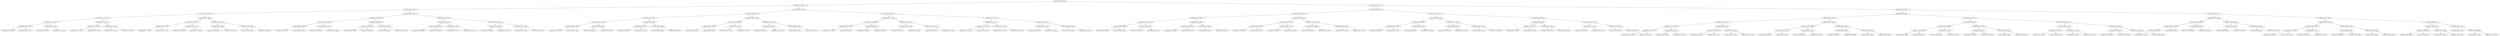digraph G{
588204502 [label="Node{data=[4383, 4383]}"]
588204502 -> 407986430
407986430 [label="Node{data=[2978, 2978]}"]
407986430 -> 594386374
594386374 [label="Node{data=[2851, 2851]}"]
594386374 -> 1856060997
1856060997 [label="Node{data=[2734, 2734]}"]
1856060997 -> 926518206
926518206 [label="Node{data=[2726, 2726]}"]
926518206 -> 612129591
612129591 [label="Node{data=[2722, 2722]}"]
612129591 -> 1806721491
1806721491 [label="Node{data=[1013, 1013]}"]
1806721491 -> 209992182
209992182 [label="Node{data=[1003, 1003]}"]
1806721491 -> 2006661027
2006661027 [label="Node{data=[2492, 2492]}"]
612129591 -> 829976452
829976452 [label="Node{data=[2724, 2724]}"]
829976452 -> 1504591489
1504591489 [label="Node{data=[2723, 2723]}"]
829976452 -> 1950934987
1950934987 [label="Node{data=[2725, 2725]}"]
926518206 -> 1514201294
1514201294 [label="Node{data=[2730, 2730]}"]
1514201294 -> 674668621
674668621 [label="Node{data=[2728, 2728]}"]
674668621 -> 12896764
12896764 [label="Node{data=[2727, 2727]}"]
674668621 -> 864096400
864096400 [label="Node{data=[2729, 2729]}"]
1514201294 -> 1855639742
1855639742 [label="Node{data=[2732, 2732]}"]
1855639742 -> 1932734952
1932734952 [label="Node{data=[2731, 2731]}"]
1855639742 -> 1428069723
1428069723 [label="Node{data=[2733, 2733]}"]
1856060997 -> 1855984376
1855984376 [label="Node{data=[2843, 2843]}"]
1855984376 -> 1451696306
1451696306 [label="Node{data=[2738, 2738]}"]
1451696306 -> 1020389371
1020389371 [label="Node{data=[2736, 2736]}"]
1020389371 -> 486818175
486818175 [label="Node{data=[2735, 2735]}"]
1020389371 -> 1935521781
1935521781 [label="Node{data=[2737, 2737]}"]
1451696306 -> 481336220
481336220 [label="Node{data=[2827, 2827]}"]
481336220 -> 795695566
795695566 [label="Node{data=[2769, 2769]}"]
481336220 -> 282983141
282983141 [label="Node{data=[2842, 2842]}"]
1855984376 -> 237045012
237045012 [label="Node{data=[2847, 2847]}"]
237045012 -> 374674231
374674231 [label="Node{data=[2845, 2845]}"]
374674231 -> 1395890970
1395890970 [label="Node{data=[2844, 2844]}"]
374674231 -> 751196491
751196491 [label="Node{data=[2846, 2846]}"]
237045012 -> 717877346
717877346 [label="Node{data=[2849, 2849]}"]
717877346 -> 347837095
347837095 [label="Node{data=[2848, 2848]}"]
717877346 -> 1528766561
1528766561 [label="Node{data=[2850, 2850]}"]
594386374 -> 1158493768
1158493768 [label="Node{data=[2867, 2867]}"]
1158493768 -> 539133035
539133035 [label="Node{data=[2859, 2859]}"]
539133035 -> 1749292130
1749292130 [label="Node{data=[2855, 2855]}"]
1749292130 -> 1249525027
1249525027 [label="Node{data=[2853, 2853]}"]
1249525027 -> 1718218066
1718218066 [label="Node{data=[2852, 2852]}"]
1249525027 -> 1390165032
1390165032 [label="Node{data=[2854, 2854]}"]
1749292130 -> 452183317
452183317 [label="Node{data=[2857, 2857]}"]
452183317 -> 24866893
24866893 [label="Node{data=[2856, 2856]}"]
452183317 -> 676400717
676400717 [label="Node{data=[2858, 2858]}"]
539133035 -> 459229715
459229715 [label="Node{data=[2863, 2863]}"]
459229715 -> 520158976
520158976 [label="Node{data=[2861, 2861]}"]
520158976 -> 1159925173
1159925173 [label="Node{data=[2860, 2860]}"]
520158976 -> 1705001018
1705001018 [label="Node{data=[2862, 2862]}"]
459229715 -> 72253775
72253775 [label="Node{data=[2865, 2865]}"]
72253775 -> 472811065
472811065 [label="Node{data=[2864, 2864]}"]
72253775 -> 1094549164
1094549164 [label="Node{data=[2866, 2866]}"]
1158493768 -> 645617441
645617441 [label="Node{data=[2876, 2876]}"]
645617441 -> 1448078936
1448078936 [label="Node{data=[2871, 2871]}"]
1448078936 -> 1052292582
1052292582 [label="Node{data=[2869, 2869]}"]
1052292582 -> 341472387
341472387 [label="Node{data=[2868, 2868]}"]
1052292582 -> 1751448438
1751448438 [label="Node{data=[2870, 2870]}"]
1448078936 -> 1097917708
1097917708 [label="Node{data=[2873, 2873]}"]
1097917708 -> 974946113
974946113 [label="Node{data=[2872, 2872]}"]
1097917708 -> 2108025581
2108025581 [label="Node{data=[2874, 2874]}"]
645617441 -> 844435812
844435812 [label="Node{data=[2974, 2974]}"]
844435812 -> 1959512743
1959512743 [label="Node{data=[2944, 2944]}"]
1959512743 -> 770983176
770983176 [label="Node{data=[2908, 2908]}"]
1959512743 -> 2136223961
2136223961 [label="Node{data=[2973, 2973]}"]
844435812 -> 1695600742
1695600742 [label="Node{data=[2976, 2976]}"]
1695600742 -> 1327800465
1327800465 [label="Node{data=[2975, 2975]}"]
1695600742 -> 1081569400
1081569400 [label="Node{data=[2977, 2977]}"]
407986430 -> 511394391
511394391 [label="Node{data=[3922, 3922]}"]
511394391 -> 2106274334
2106274334 [label="Node{data=[3906, 3906]}"]
2106274334 -> 398538006
398538006 [label="Node{data=[2991, 2991]}"]
398538006 -> 1817080614
1817080614 [label="Node{data=[2982, 2982]}"]
1817080614 -> 686025986
686025986 [label="Node{data=[2980, 2980]}"]
686025986 -> 215753154
215753154 [label="Node{data=[2979, 2979]}"]
686025986 -> 313253066
313253066 [label="Node{data=[2981, 2981]}"]
1817080614 -> 224615162
224615162 [label="Node{data=[2984, 2984]}"]
224615162 -> 979320233
979320233 [label="Node{data=[2983, 2983]}"]
224615162 -> 1474353425
1474353425 [label="Node{data=[2985, 2985]}"]
398538006 -> 459346603
459346603 [label="Node{data=[3839, 3839]}"]
459346603 -> 205668279
205668279 [label="Node{data=[3042, 3042]}"]
205668279 -> 1328806371
1328806371 [label="Node{data=[3041, 3041]}"]
205668279 -> 508205381
508205381 [label="Node{data=[3815, 3815]}"]
459346603 -> 221066349
221066349 [label="Node{data=[3882, 3882]}"]
221066349 -> 277810680
277810680 [label="Node{data=[3879, 3879]}"]
221066349 -> 1076040427
1076040427 [label="Node{data=[3905, 3905]}"]
2106274334 -> 174664475
174664475 [label="Node{data=[3914, 3914]}"]
174664475 -> 1854138471
1854138471 [label="Node{data=[3910, 3910]}"]
1854138471 -> 101439618
101439618 [label="Node{data=[3908, 3908]}"]
101439618 -> 1592211170
1592211170 [label="Node{data=[3907, 3907]}"]
101439618 -> 487976918
487976918 [label="Node{data=[3909, 3909]}"]
1854138471 -> 1814363331
1814363331 [label="Node{data=[3912, 3912]}"]
1814363331 -> 875816461
875816461 [label="Node{data=[3911, 3911]}"]
1814363331 -> 1401198159
1401198159 [label="Node{data=[3913, 3913]}"]
174664475 -> 1633532086
1633532086 [label="Node{data=[3918, 3918]}"]
1633532086 -> 710185658
710185658 [label="Node{data=[3916, 3916]}"]
710185658 -> 33294963
33294963 [label="Node{data=[3915, 3915]}"]
710185658 -> 1983763181
1983763181 [label="Node{data=[3917, 3917]}"]
1633532086 -> 2049531028
2049531028 [label="Node{data=[3920, 3920]}"]
2049531028 -> 1961283625
1961283625 [label="Node{data=[3919, 3919]}"]
2049531028 -> 363389780
363389780 [label="Node{data=[3921, 3921]}"]
511394391 -> 219865526
219865526 [label="Node{data=[4109, 4109]}"]
219865526 -> 1038598525
1038598525 [label="Node{data=[4101, 4101]}"]
1038598525 -> 2143431024
2143431024 [label="Node{data=[3926, 3926]}"]
2143431024 -> 765642655
765642655 [label="Node{data=[3924, 3924]}"]
765642655 -> 2012185804
2012185804 [label="Node{data=[3923, 3923]}"]
765642655 -> 1954565989
1954565989 [label="Node{data=[3925, 3925]}"]
2143431024 -> 451375404
451375404 [label="Node{data=[4099, 4099]}"]
451375404 -> 558027728
558027728 [label="Node{data=[3973, 3973]}"]
451375404 -> 713095888
713095888 [label="Node{data=[4100, 4100]}"]
1038598525 -> 1552769922
1552769922 [label="Node{data=[4105, 4105]}"]
1552769922 -> 2109867822
2109867822 [label="Node{data=[4103, 4103]}"]
2109867822 -> 1244239637
1244239637 [label="Node{data=[4102, 4102]}"]
2109867822 -> 1733468922
1733468922 [label="Node{data=[4104, 4104]}"]
1552769922 -> 1349803233
1349803233 [label="Node{data=[4107, 4107]}"]
1349803233 -> 1029888694
1029888694 [label="Node{data=[4106, 4106]}"]
1349803233 -> 997548848
997548848 [label="Node{data=[4108, 4108]}"]
219865526 -> 1229083606
1229083606 [label="Node{data=[4117, 4117]}"]
1229083606 -> 992189771
992189771 [label="Node{data=[4113, 4113]}"]
992189771 -> 272586739
272586739 [label="Node{data=[4111, 4111]}"]
272586739 -> 12835367
12835367 [label="Node{data=[4110, 4110]}"]
272586739 -> 1531245834
1531245834 [label="Node{data=[4112, 4112]}"]
992189771 -> 2083185388
2083185388 [label="Node{data=[4115, 4115]}"]
2083185388 -> 373334613
373334613 [label="Node{data=[4114, 4114]}"]
2083185388 -> 147603544
147603544 [label="Node{data=[4116, 4116]}"]
1229083606 -> 1960577262
1960577262 [label="Node{data=[4121, 4121]}"]
1960577262 -> 1607117083
1607117083 [label="Node{data=[4119, 4119]}"]
1607117083 -> 1275849405
1275849405 [label="Node{data=[4118, 4118]}"]
1607117083 -> 649047524
649047524 [label="Node{data=[4120, 4120]}"]
1960577262 -> 840977063
840977063 [label="Node{data=[4345, 4345]}"]
840977063 -> 942194569
942194569 [label="Node{data=[4332, 4332]}"]
840977063 -> 728101939
728101939 [label="Node{data=[4362, 4362]}"]
588204502 -> 1895738422
1895738422 [label="Node{data=[4519, 4519]}"]
1895738422 -> 1086043644
1086043644 [label="Node{data=[4448, 4448]}"]
1086043644 -> 1033014933
1033014933 [label="Node{data=[4399, 4399]}"]
1033014933 -> 970072440
970072440 [label="Node{data=[4391, 4391]}"]
970072440 -> 1011397992
1011397992 [label="Node{data=[4387, 4387]}"]
1011397992 -> 557966152
557966152 [label="Node{data=[4385, 4385]}"]
557966152 -> 135149523
135149523 [label="Node{data=[4384, 4384]}"]
557966152 -> 553586251
553586251 [label="Node{data=[4386, 4386]}"]
1011397992 -> 1508187337
1508187337 [label="Node{data=[4389, 4389]}"]
1508187337 -> 1997602590
1997602590 [label="Node{data=[4388, 4388]}"]
1508187337 -> 249163392
249163392 [label="Node{data=[4390, 4390]}"]
970072440 -> 1452028998
1452028998 [label="Node{data=[4395, 4395]}"]
1452028998 -> 662599946
662599946 [label="Node{data=[4393, 4393]}"]
662599946 -> 1466342132
1466342132 [label="Node{data=[4392, 4392]}"]
662599946 -> 369804150
369804150 [label="Node{data=[4394, 4394]}"]
1452028998 -> 563342325
563342325 [label="Node{data=[4397, 4397]}"]
563342325 -> 1978753252
1978753252 [label="Node{data=[4396, 4396]}"]
563342325 -> 379839892
379839892 [label="Node{data=[4398, 4398]}"]
1033014933 -> 1458738501
1458738501 [label="Node{data=[4440, 4440]}"]
1458738501 -> 1744830509
1744830509 [label="Node{data=[4431, 4431]}"]
1744830509 -> 369666953
369666953 [label="Node{data=[4401, 4401]}"]
369666953 -> 521036697
521036697 [label="Node{data=[4400, 4400]}"]
369666953 -> 1561630080
1561630080 [label="Node{data=[4402, 4402]}"]
1744830509 -> 905832295
905832295 [label="Node{data=[4438, 4438]}"]
905832295 -> 1727682226
1727682226 [label="Node{data=[4437, 4437]}"]
905832295 -> 168092511
168092511 [label="Node{data=[4439, 4439]}"]
1458738501 -> 1942347530
1942347530 [label="Node{data=[4444, 4444]}"]
1942347530 -> 702142666
702142666 [label="Node{data=[4442, 4442]}"]
702142666 -> 488789125
488789125 [label="Node{data=[4441, 4441]}"]
702142666 -> 814826085
814826085 [label="Node{data=[4443, 4443]}"]
1942347530 -> 1836185330
1836185330 [label="Node{data=[4446, 4446]}"]
1836185330 -> 176782366
176782366 [label="Node{data=[4445, 4445]}"]
1836185330 -> 92309430
92309430 [label="Node{data=[4447, 4447]}"]
1086043644 -> 1069055753
1069055753 [label="Node{data=[4475, 4475]}"]
1069055753 -> 1562171498
1562171498 [label="Node{data=[4456, 4456]}"]
1562171498 -> 473183835
473183835 [label="Node{data=[4452, 4452]}"]
473183835 -> 487112540
487112540 [label="Node{data=[4450, 4450]}"]
487112540 -> 1639242691
1639242691 [label="Node{data=[4449, 4449]}"]
487112540 -> 1523613719
1523613719 [label="Node{data=[4451, 4451]}"]
473183835 -> 1743516664
1743516664 [label="Node{data=[4454, 4454]}"]
1743516664 -> 1069634054
1069634054 [label="Node{data=[4453, 4453]}"]
1743516664 -> 2020404478
2020404478 [label="Node{data=[4455, 4455]}"]
1562171498 -> 652348380
652348380 [label="Node{data=[4471, 4471]}"]
652348380 -> 514738379
514738379 [label="Node{data=[4469, 4469]}"]
514738379 -> 726300794
726300794 [label="Node{data=[4457, 4457]}"]
514738379 -> 878607089
878607089 [label="Node{data=[4470, 4470]}"]
652348380 -> 47463245
47463245 [label="Node{data=[4473, 4473]}"]
47463245 -> 1850790860
1850790860 [label="Node{data=[4472, 4472]}"]
47463245 -> 371322836
371322836 [label="Node{data=[4474, 4474]}"]
1069055753 -> 1374656019
1374656019 [label="Node{data=[4483, 4483]}"]
1374656019 -> 1925366064
1925366064 [label="Node{data=[4479, 4479]}"]
1925366064 -> 442806807
442806807 [label="Node{data=[4477, 4477]}"]
442806807 -> 52601280
52601280 [label="Node{data=[4476, 4476]}"]
442806807 -> 777056441
777056441 [label="Node{data=[4478, 4478]}"]
1925366064 -> 1258258178
1258258178 [label="Node{data=[4481, 4481]}"]
1258258178 -> 1966377024
1966377024 [label="Node{data=[4480, 4480]}"]
1258258178 -> 1661864839
1661864839 [label="Node{data=[4482, 4482]}"]
1374656019 -> 1249045095
1249045095 [label="Node{data=[4515, 4515]}"]
1249045095 -> 2076482372
2076482372 [label="Node{data=[4513, 4513]}"]
2076482372 -> 711158516
711158516 [label="Node{data=[4484, 4484]}"]
2076482372 -> 958537228
958537228 [label="Node{data=[4514, 4514]}"]
1249045095 -> 1683946141
1683946141 [label="Node{data=[4517, 4517]}"]
1683946141 -> 991904745
991904745 [label="Node{data=[4516, 4516]}"]
1683946141 -> 177908404
177908404 [label="Node{data=[4518, 4518]}"]
1895738422 -> 601950101
601950101 [label="Node{data=[5855, 5855]}"]
601950101 -> 813206374
813206374 [label="Node{data=[4605, 4605]}"]
813206374 -> 1899599499
1899599499 [label="Node{data=[4535, 4535]}"]
1899599499 -> 774458642
774458642 [label="Node{data=[4527, 4527]}"]
774458642 -> 90127085
90127085 [label="Node{data=[4523, 4523]}"]
90127085 -> 1896395419
1896395419 [label="Node{data=[4521, 4521]}"]
1896395419 -> 1287188479
1287188479 [label="Node{data=[4520, 4520]}"]
1896395419 -> 681405095
681405095 [label="Node{data=[4522, 4522]}"]
90127085 -> 1416209675
1416209675 [label="Node{data=[4525, 4525]}"]
1416209675 -> 1614891383
1614891383 [label="Node{data=[4524, 4524]}"]
1416209675 -> 1804440983
1804440983 [label="Node{data=[4526, 4526]}"]
774458642 -> 671482387
671482387 [label="Node{data=[4531, 4531]}"]
671482387 -> 836680677
836680677 [label="Node{data=[4529, 4529]}"]
836680677 -> 1539200600
1539200600 [label="Node{data=[4528, 4528]}"]
836680677 -> 1553482133
1553482133 [label="Node{data=[4530, 4530]}"]
671482387 -> 1150736015
1150736015 [label="Node{data=[4533, 4533]}"]
1150736015 -> 13851755
13851755 [label="Node{data=[4532, 4532]}"]
1150736015 -> 704042687
704042687 [label="Node{data=[4534, 4534]}"]
1899599499 -> 930922237
930922237 [label="Node{data=[4543, 4543]}"]
930922237 -> 1160520755
1160520755 [label="Node{data=[4539, 4539]}"]
1160520755 -> 1594231033
1594231033 [label="Node{data=[4537, 4537]}"]
1594231033 -> 1079672456
1079672456 [label="Node{data=[4536, 4536]}"]
1594231033 -> 310623016
310623016 [label="Node{data=[4538, 4538]}"]
1160520755 -> 908728567
908728567 [label="Node{data=[4541, 4541]}"]
908728567 -> 1501863691
1501863691 [label="Node{data=[4540, 4540]}"]
908728567 -> 1245254797
1245254797 [label="Node{data=[4542, 4542]}"]
930922237 -> 1173138457
1173138457 [label="Node{data=[4601, 4601]}"]
1173138457 -> 594012659
594012659 [label="Node{data=[4599, 4599]}"]
594012659 -> 1592153683
1592153683 [label="Node{data=[4598, 4598]}"]
594012659 -> 1551477886
1551477886 [label="Node{data=[4600, 4600]}"]
1173138457 -> 2094358412
2094358412 [label="Node{data=[4603, 4603]}"]
2094358412 -> 1625364884
1625364884 [label="Node{data=[4602, 4602]}"]
2094358412 -> 207200021
207200021 [label="Node{data=[4604, 4604]}"]
813206374 -> 491968700
491968700 [label="Node{data=[4621, 4621]}"]
491968700 -> 1261292965
1261292965 [label="Node{data=[4613, 4613]}"]
1261292965 -> 602427629
602427629 [label="Node{data=[4609, 4609]}"]
602427629 -> 1669976754
1669976754 [label="Node{data=[4607, 4607]}"]
1669976754 -> 1754624327
1754624327 [label="Node{data=[4606, 4606]}"]
1669976754 -> 1307625749
1307625749 [label="Node{data=[4608, 4608]}"]
602427629 -> 746489726
746489726 [label="Node{data=[4611, 4611]}"]
746489726 -> 22010881
22010881 [label="Node{data=[4610, 4610]}"]
746489726 -> 1108576806
1108576806 [label="Node{data=[4612, 4612]}"]
1261292965 -> 165698320
165698320 [label="Node{data=[4617, 4617]}"]
165698320 -> 1367173157
1367173157 [label="Node{data=[4615, 4615]}"]
1367173157 -> 783092191
783092191 [label="Node{data=[4614, 4614]}"]
1367173157 -> 1882317974
1882317974 [label="Node{data=[4616, 4616]}"]
165698320 -> 2063731035
2063731035 [label="Node{data=[4619, 4619]}"]
2063731035 -> 1090812510
1090812510 [label="Node{data=[4618, 4618]}"]
2063731035 -> 119627856
119627856 [label="Node{data=[4620, 4620]}"]
491968700 -> 2026582390
2026582390 [label="Node{data=[4629, 4629]}"]
2026582390 -> 334014437
334014437 [label="Node{data=[4625, 4625]}"]
334014437 -> 1901918540
1901918540 [label="Node{data=[4623, 4623]}"]
1901918540 -> 2113090775
2113090775 [label="Node{data=[4622, 4622]}"]
1901918540 -> 1553132190
1553132190 [label="Node{data=[4624, 4624]}"]
334014437 -> 169060710
169060710 [label="Node{data=[4627, 4627]}"]
169060710 -> 471054321
471054321 [label="Node{data=[4626, 4626]}"]
169060710 -> 2015522088
2015522088 [label="Node{data=[4628, 4628]}"]
2026582390 -> 867155624
867155624 [label="Node{data=[5851, 5851]}"]
867155624 -> 618690850
618690850 [label="Node{data=[5849, 5849]}"]
618690850 -> 634252912
634252912 [label="Node{data=[4630, 4630]}"]
618690850 -> 1324195020
1324195020 [label="Node{data=[5850, 5850]}"]
867155624 -> 16326983
16326983 [label="Node{data=[5853, 5853]}"]
16326983 -> 670527763
670527763 [label="Node{data=[5852, 5852]}"]
16326983 -> 1837348339
1837348339 [label="Node{data=[5854, 5854]}"]
601950101 -> 1328172915
1328172915 [label="Node{data=[5871, 5871]}"]
1328172915 -> 110148808
110148808 [label="Node{data=[5863, 5863]}"]
110148808 -> 452147936
452147936 [label="Node{data=[5859, 5859]}"]
452147936 -> 1789864032
1789864032 [label="Node{data=[5857, 5857]}"]
1789864032 -> 2003022737
2003022737 [label="Node{data=[5856, 5856]}"]
1789864032 -> 1947613001
1947613001 [label="Node{data=[5858, 5858]}"]
452147936 -> 1999709969
1999709969 [label="Node{data=[5861, 5861]}"]
1999709969 -> 1682894271
1682894271 [label="Node{data=[5860, 5860]}"]
1999709969 -> 249247132
249247132 [label="Node{data=[5862, 5862]}"]
110148808 -> 1270019953
1270019953 [label="Node{data=[5867, 5867]}"]
1270019953 -> 893737145
893737145 [label="Node{data=[5865, 5865]}"]
893737145 -> 653621435
653621435 [label="Node{data=[5864, 5864]}"]
893737145 -> 1909841452
1909841452 [label="Node{data=[5866, 5866]}"]
1270019953 -> 755017240
755017240 [label="Node{data=[5869, 5869]}"]
755017240 -> 840934289
840934289 [label="Node{data=[5868, 5868]}"]
755017240 -> 1067595209
1067595209 [label="Node{data=[5870, 5870]}"]
1328172915 -> 1616492719
1616492719 [label="Node{data=[5887, 5887]}"]
1616492719 -> 1220666074
1220666074 [label="Node{data=[5879, 5879]}"]
1220666074 -> 118346616
118346616 [label="Node{data=[5875, 5875]}"]
118346616 -> 699376173
699376173 [label="Node{data=[5873, 5873]}"]
699376173 -> 77523831
77523831 [label="Node{data=[5872, 5872]}"]
699376173 -> 1133383180
1133383180 [label="Node{data=[5874, 5874]}"]
118346616 -> 712086294
712086294 [label="Node{data=[5877, 5877]}"]
712086294 -> 2115760831
2115760831 [label="Node{data=[5876, 5876]}"]
712086294 -> 221080408
221080408 [label="Node{data=[5878, 5878]}"]
1220666074 -> 1046538911
1046538911 [label="Node{data=[5883, 5883]}"]
1046538911 -> 414132070
414132070 [label="Node{data=[5881, 5881]}"]
414132070 -> 964731078
964731078 [label="Node{data=[5880, 5880]}"]
414132070 -> 1594977029
1594977029 [label="Node{data=[5882, 5882]}"]
1046538911 -> 1713129066
1713129066 [label="Node{data=[5885, 5885]}"]
1713129066 -> 132762072
132762072 [label="Node{data=[5884, 5884]}"]
1713129066 -> 1003741043
1003741043 [label="Node{data=[5886, 5886]}"]
1616492719 -> 1867432527
1867432527 [label="Node{data=[5895, 5895]}"]
1867432527 -> 1810233050
1810233050 [label="Node{data=[5891, 5891]}"]
1810233050 -> 571164023
571164023 [label="Node{data=[5889, 5889]}"]
571164023 -> 117849602
117849602 [label="Node{data=[5888, 5888]}"]
571164023 -> 507758615
507758615 [label="Node{data=[5890, 5890]}"]
1810233050 -> 1523887651
1523887651 [label="Node{data=[5893, 5893]}"]
1523887651 -> 571242739
571242739 [label="Node{data=[5892, 5892]}"]
1523887651 -> 340571294
340571294 [label="Node{data=[5894, 5894]}"]
1867432527 -> 349160816
349160816 [label="Node{data=[5897, 5897]}"]
349160816 -> 1804977276
1804977276 [label="Node{data=[5896, 5896]}"]
349160816 -> 715121181
715121181 [label="Node{data=[5988, 5988]}"]
715121181 -> 1527143316
1527143316 [label="Node{data=[5956, 5956]}"]
715121181 -> 822665665
822665665 [label="Node{data=[7760, 7760]}"]
}